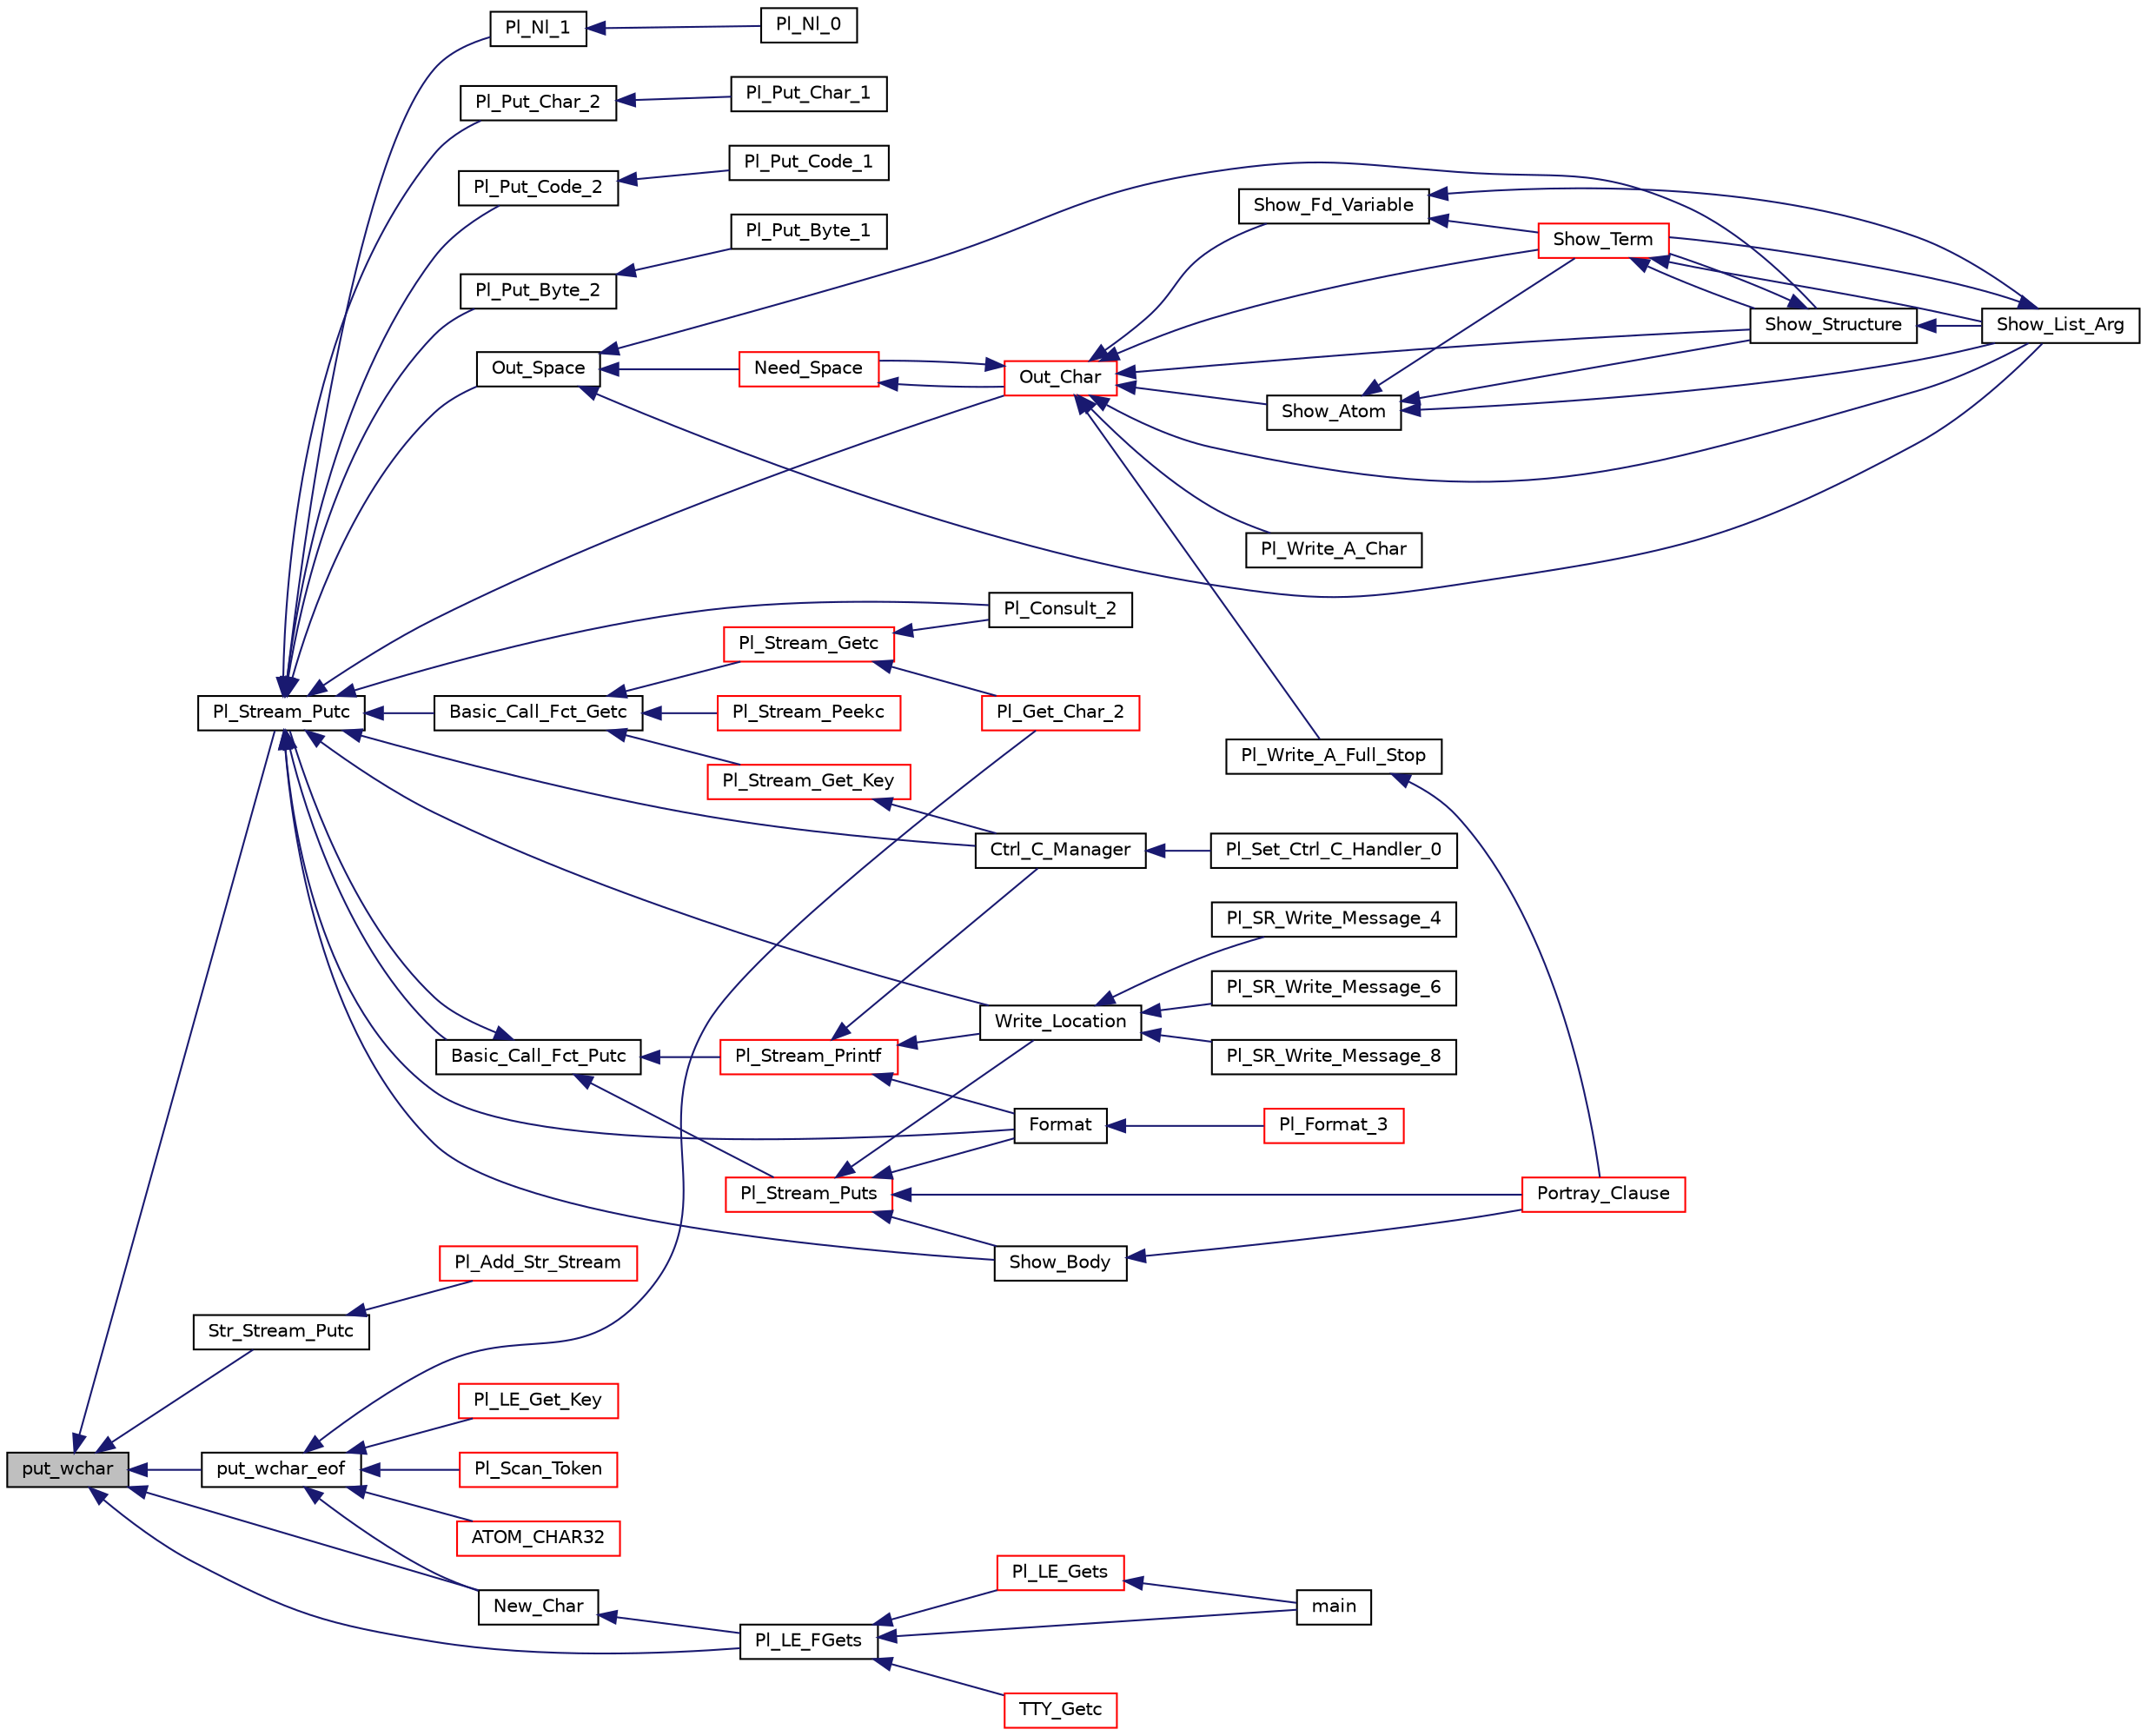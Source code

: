 digraph "put_wchar"
{
  edge [fontname="Helvetica",fontsize="10",labelfontname="Helvetica",labelfontsize="10"];
  node [fontname="Helvetica",fontsize="10",shape=record];
  rankdir="LR";
  Node1 [label="put_wchar",height=0.2,width=0.4,color="black", fillcolor="grey75", style="filled", fontcolor="black"];
  Node1 -> Node2 [dir="back",color="midnightblue",fontsize="10",style="solid"];
  Node2 [label="Pl_Stream_Putc",height=0.2,width=0.4,color="black", fillcolor="white", style="filled",URL="$stream__supp_8h.html#aaa89ed2e422788cf2648a9228868c1b6"];
  Node2 -> Node3 [dir="back",color="midnightblue",fontsize="10",style="solid"];
  Node3 [label="Pl_Put_Char_2",height=0.2,width=0.4,color="black", fillcolor="white", style="filled",URL="$char__io__c_8c.html#ad051b45cb87873826494cc35e1f1756f"];
  Node3 -> Node4 [dir="back",color="midnightblue",fontsize="10",style="solid"];
  Node4 [label="Pl_Put_Char_1",height=0.2,width=0.4,color="black", fillcolor="white", style="filled",URL="$char__io__c_8c.html#a55406b01d7f14bb4203b4207ab0dadd5"];
  Node2 -> Node5 [dir="back",color="midnightblue",fontsize="10",style="solid"];
  Node5 [label="Pl_Put_Code_2",height=0.2,width=0.4,color="black", fillcolor="white", style="filled",URL="$char__io__c_8c.html#a5b261a1b3c26174644f24a3a2d3eb0d3"];
  Node5 -> Node6 [dir="back",color="midnightblue",fontsize="10",style="solid"];
  Node6 [label="Pl_Put_Code_1",height=0.2,width=0.4,color="black", fillcolor="white", style="filled",URL="$char__io__c_8c.html#a350d0f03ab1557facda2cf67721ebd5f"];
  Node2 -> Node7 [dir="back",color="midnightblue",fontsize="10",style="solid"];
  Node7 [label="Pl_Put_Byte_2",height=0.2,width=0.4,color="black", fillcolor="white", style="filled",URL="$char__io__c_8c.html#a2a34e5a6c5fdfc2b59de8501dbc712a2"];
  Node7 -> Node8 [dir="back",color="midnightblue",fontsize="10",style="solid"];
  Node8 [label="Pl_Put_Byte_1",height=0.2,width=0.4,color="black", fillcolor="white", style="filled",URL="$char__io__c_8c.html#a32c9f0e0953020371fd4a68a02d47431"];
  Node2 -> Node9 [dir="back",color="midnightblue",fontsize="10",style="solid"];
  Node9 [label="Pl_Consult_2",height=0.2,width=0.4,color="black", fillcolor="white", style="filled",URL="$consult__c_8c.html#a1aeea9f76cdfe478ce18d2262b45f36a"];
  Node2 -> Node10 [dir="back",color="midnightblue",fontsize="10",style="solid"];
  Node10 [label="Format",height=0.2,width=0.4,color="black", fillcolor="white", style="filled",URL="$format__c_8c.html#aa12dcc50db0f65e767ec82fac2354c1f"];
  Node10 -> Node11 [dir="back",color="midnightblue",fontsize="10",style="solid"];
  Node11 [label="Pl_Format_3",height=0.2,width=0.4,color="red", fillcolor="white", style="filled",URL="$src__rdr__c_8c.html#a20338d45bcffed5bd8c0b0e854e2df77"];
  Node2 -> Node12 [dir="back",color="midnightblue",fontsize="10",style="solid"];
  Node12 [label="Show_Body",height=0.2,width=0.4,color="black", fillcolor="white", style="filled",URL="$pretty__c_8c.html#a5d1df2f621a924879ec37ee702663c46"];
  Node12 -> Node13 [dir="back",color="midnightblue",fontsize="10",style="solid"];
  Node13 [label="Portray_Clause",height=0.2,width=0.4,color="red", fillcolor="white", style="filled",URL="$pretty__c_8c.html#ad758febdc98ec1a347b52cb65f32d611"];
  Node2 -> Node14 [dir="back",color="midnightblue",fontsize="10",style="solid"];
  Node14 [label="Write_Location",height=0.2,width=0.4,color="black", fillcolor="white", style="filled",URL="$src__rdr__c_8c.html#a76060b6196147cfc17466a47143c28c8"];
  Node14 -> Node15 [dir="back",color="midnightblue",fontsize="10",style="solid"];
  Node15 [label="Pl_SR_Write_Message_4",height=0.2,width=0.4,color="black", fillcolor="white", style="filled",URL="$src__rdr__c_8c.html#ac19d7c92d943e88aa23241f71b098719"];
  Node14 -> Node16 [dir="back",color="midnightblue",fontsize="10",style="solid"];
  Node16 [label="Pl_SR_Write_Message_6",height=0.2,width=0.4,color="black", fillcolor="white", style="filled",URL="$src__rdr__c_8c.html#af2a12d4b1ba2b0c5a576426cfe64cd18"];
  Node14 -> Node17 [dir="back",color="midnightblue",fontsize="10",style="solid"];
  Node17 [label="Pl_SR_Write_Message_8",height=0.2,width=0.4,color="black", fillcolor="white", style="filled",URL="$src__rdr__c_8c.html#a031ea66c3dc7f9b2784bc9efa2887430"];
  Node2 -> Node18 [dir="back",color="midnightblue",fontsize="10",style="solid"];
  Node18 [label="Basic_Call_Fct_Getc",height=0.2,width=0.4,color="black", fillcolor="white", style="filled",URL="$stream__supp_8c.html#a60433157a606a8a781ead4648af6cc87"];
  Node18 -> Node19 [dir="back",color="midnightblue",fontsize="10",style="solid"];
  Node19 [label="Pl_Stream_Get_Key",height=0.2,width=0.4,color="red", fillcolor="white", style="filled",URL="$stream__supp_8h.html#a26cd9e00963fb491e6fa10c28d707bb0"];
  Node19 -> Node20 [dir="back",color="midnightblue",fontsize="10",style="solid"];
  Node20 [label="Ctrl_C_Manager",height=0.2,width=0.4,color="black", fillcolor="white", style="filled",URL="$top__level__c_8c.html#ac5412344b34dcaf81d8e802130005f66"];
  Node20 -> Node21 [dir="back",color="midnightblue",fontsize="10",style="solid"];
  Node21 [label="Pl_Set_Ctrl_C_Handler_0",height=0.2,width=0.4,color="black", fillcolor="white", style="filled",URL="$top__level__c_8c.html#a3483f2f20c8122c68fedd8249b0ad767"];
  Node18 -> Node22 [dir="back",color="midnightblue",fontsize="10",style="solid"];
  Node22 [label="Pl_Stream_Getc",height=0.2,width=0.4,color="red", fillcolor="white", style="filled",URL="$stream__supp_8h.html#a8889ae46064e72cc556ee7ba019f482f"];
  Node22 -> Node23 [dir="back",color="midnightblue",fontsize="10",style="solid"];
  Node23 [label="Pl_Get_Char_2",height=0.2,width=0.4,color="red", fillcolor="white", style="filled",URL="$char__io__c_8c.html#a080ced92212fa7639a46b1bb16cbcf30"];
  Node22 -> Node9 [dir="back",color="midnightblue",fontsize="10",style="solid"];
  Node18 -> Node24 [dir="back",color="midnightblue",fontsize="10",style="solid"];
  Node24 [label="Pl_Stream_Peekc",height=0.2,width=0.4,color="red", fillcolor="white", style="filled",URL="$stream__supp_8h.html#ae26778bf27551f6b4137131b6eb9766d"];
  Node2 -> Node25 [dir="back",color="midnightblue",fontsize="10",style="solid"];
  Node25 [label="Basic_Call_Fct_Putc",height=0.2,width=0.4,color="black", fillcolor="white", style="filled",URL="$stream__supp_8c.html#a8f331c65c933f08991e3d6622ffe538f"];
  Node25 -> Node2 [dir="back",color="midnightblue",fontsize="10",style="solid"];
  Node25 -> Node26 [dir="back",color="midnightblue",fontsize="10",style="solid"];
  Node26 [label="Pl_Stream_Puts",height=0.2,width=0.4,color="red", fillcolor="white", style="filled",URL="$stream__supp_8h.html#a31eee9920a69a51c28e0eac5eb3adedb"];
  Node26 -> Node10 [dir="back",color="midnightblue",fontsize="10",style="solid"];
  Node26 -> Node13 [dir="back",color="midnightblue",fontsize="10",style="solid"];
  Node26 -> Node12 [dir="back",color="midnightblue",fontsize="10",style="solid"];
  Node26 -> Node14 [dir="back",color="midnightblue",fontsize="10",style="solid"];
  Node25 -> Node27 [dir="back",color="midnightblue",fontsize="10",style="solid"];
  Node27 [label="Pl_Stream_Printf",height=0.2,width=0.4,color="red", fillcolor="white", style="filled",URL="$stream__supp_8h.html#aa0a1fdfbaae9e476151527d87510c0eb"];
  Node27 -> Node10 [dir="back",color="midnightblue",fontsize="10",style="solid"];
  Node27 -> Node14 [dir="back",color="midnightblue",fontsize="10",style="solid"];
  Node27 -> Node20 [dir="back",color="midnightblue",fontsize="10",style="solid"];
  Node2 -> Node20 [dir="back",color="midnightblue",fontsize="10",style="solid"];
  Node2 -> Node28 [dir="back",color="midnightblue",fontsize="10",style="solid"];
  Node28 [label="Pl_Nl_1",height=0.2,width=0.4,color="black", fillcolor="white", style="filled",URL="$write__c_8c.html#ad090c4a2132595a8e3c2152ae8187792"];
  Node28 -> Node29 [dir="back",color="midnightblue",fontsize="10",style="solid"];
  Node29 [label="Pl_Nl_0",height=0.2,width=0.4,color="black", fillcolor="white", style="filled",URL="$write__c_8c.html#ac2ca92cd47c1e0a46e9df8ddb8f9a6e4"];
  Node2 -> Node30 [dir="back",color="midnightblue",fontsize="10",style="solid"];
  Node30 [label="Out_Space",height=0.2,width=0.4,color="black", fillcolor="white", style="filled",URL="$write__supp_8c.html#a1b8fd4efcb94323a3da3336c022a49d3"];
  Node30 -> Node31 [dir="back",color="midnightblue",fontsize="10",style="solid"];
  Node31 [label="Need_Space",height=0.2,width=0.4,color="red", fillcolor="white", style="filled",URL="$write__supp_8c.html#a1accd85dd273c868523287f70409e55a"];
  Node31 -> Node32 [dir="back",color="midnightblue",fontsize="10",style="solid"];
  Node32 [label="Out_Char",height=0.2,width=0.4,color="red", fillcolor="white", style="filled",URL="$write__supp_8c.html#a0716e3969018be737068cbe8bb31c568"];
  Node32 -> Node31 [dir="back",color="midnightblue",fontsize="10",style="solid"];
  Node32 -> Node33 [dir="back",color="midnightblue",fontsize="10",style="solid"];
  Node33 [label="Pl_Write_A_Full_Stop",height=0.2,width=0.4,color="black", fillcolor="white", style="filled",URL="$write__supp_8h.html#a2ab18ffafce65f3d9266910611bbb3c2"];
  Node33 -> Node13 [dir="back",color="midnightblue",fontsize="10",style="solid"];
  Node32 -> Node34 [dir="back",color="midnightblue",fontsize="10",style="solid"];
  Node34 [label="Pl_Write_A_Char",height=0.2,width=0.4,color="black", fillcolor="white", style="filled",URL="$write__supp_8h.html#ac1ee3981d96bc86a9aa3875c24579588"];
  Node32 -> Node35 [dir="back",color="midnightblue",fontsize="10",style="solid"];
  Node35 [label="Show_Term",height=0.2,width=0.4,color="red", fillcolor="white", style="filled",URL="$write__supp_8c.html#a3bf50747586d61c7ad0cb5b3f661303c"];
  Node35 -> Node36 [dir="back",color="midnightblue",fontsize="10",style="solid"];
  Node36 [label="Show_List_Arg",height=0.2,width=0.4,color="black", fillcolor="white", style="filled",URL="$write__supp_8c.html#a6edee9acb531f74d73c3f0799cefe7ba"];
  Node36 -> Node35 [dir="back",color="midnightblue",fontsize="10",style="solid"];
  Node35 -> Node37 [dir="back",color="midnightblue",fontsize="10",style="solid"];
  Node37 [label="Show_Structure",height=0.2,width=0.4,color="black", fillcolor="white", style="filled",URL="$write__supp_8c.html#a46188cb675250e1319c815a92d98d574"];
  Node37 -> Node35 [dir="back",color="midnightblue",fontsize="10",style="solid"];
  Node37 -> Node36 [dir="back",color="midnightblue",fontsize="10",style="solid"];
  Node32 -> Node38 [dir="back",color="midnightblue",fontsize="10",style="solid"];
  Node38 [label="Show_Fd_Variable",height=0.2,width=0.4,color="black", fillcolor="white", style="filled",URL="$write__supp_8c.html#aa4bd3724ca8f20102308c707395e0334"];
  Node38 -> Node35 [dir="back",color="midnightblue",fontsize="10",style="solid"];
  Node38 -> Node36 [dir="back",color="midnightblue",fontsize="10",style="solid"];
  Node32 -> Node39 [dir="back",color="midnightblue",fontsize="10",style="solid"];
  Node39 [label="Show_Atom",height=0.2,width=0.4,color="black", fillcolor="white", style="filled",URL="$write__supp_8c.html#ab9528524a1da895e0a90a3cff8fc8034"];
  Node39 -> Node35 [dir="back",color="midnightblue",fontsize="10",style="solid"];
  Node39 -> Node36 [dir="back",color="midnightblue",fontsize="10",style="solid"];
  Node39 -> Node37 [dir="back",color="midnightblue",fontsize="10",style="solid"];
  Node32 -> Node36 [dir="back",color="midnightblue",fontsize="10",style="solid"];
  Node32 -> Node37 [dir="back",color="midnightblue",fontsize="10",style="solid"];
  Node30 -> Node36 [dir="back",color="midnightblue",fontsize="10",style="solid"];
  Node30 -> Node37 [dir="back",color="midnightblue",fontsize="10",style="solid"];
  Node2 -> Node32 [dir="back",color="midnightblue",fontsize="10",style="solid"];
  Node1 -> Node40 [dir="back",color="midnightblue",fontsize="10",style="solid"];
  Node40 [label="Str_Stream_Putc",height=0.2,width=0.4,color="black", fillcolor="white", style="filled",URL="$stream__supp_8c.html#aa573baf1086a8ffbc5f241442c2d55ad"];
  Node40 -> Node41 [dir="back",color="midnightblue",fontsize="10",style="solid"];
  Node41 [label="Pl_Add_Str_Stream",height=0.2,width=0.4,color="red", fillcolor="white", style="filled",URL="$stream__supp_8h.html#abc6cb27a35dbac2ebfa72acf4808b2ce"];
  Node1 -> Node42 [dir="back",color="midnightblue",fontsize="10",style="solid"];
  Node42 [label="put_wchar_eof",height=0.2,width=0.4,color="black", fillcolor="white", style="filled",URL="$pl__wchar_8h.html#a0e3acef785ce9c91e56ba566193d4cee"];
  Node42 -> Node23 [dir="back",color="midnightblue",fontsize="10",style="solid"];
  Node42 -> Node43 [dir="back",color="midnightblue",fontsize="10",style="solid"];
  Node43 [label="Pl_Scan_Token",height=0.2,width=0.4,color="red", fillcolor="white", style="filled",URL="$scan__supp_8h.html#acfe8a80f1f9f8630c33f946117670c47"];
  Node42 -> Node44 [dir="back",color="midnightblue",fontsize="10",style="solid"];
  Node44 [label="ATOM_CHAR32",height=0.2,width=0.4,color="red", fillcolor="white", style="filled",URL="$atom_8h.html#ae3755451560fb2286cda72948613200f"];
  Node42 -> Node45 [dir="back",color="midnightblue",fontsize="10",style="solid"];
  Node45 [label="New_Char",height=0.2,width=0.4,color="black", fillcolor="white", style="filled",URL="$linedit_8c.html#aebb161ce36a3dd90b7acd272e2c91df0"];
  Node45 -> Node46 [dir="back",color="midnightblue",fontsize="10",style="solid"];
  Node46 [label="Pl_LE_FGets",height=0.2,width=0.4,color="black", fillcolor="white", style="filled",URL="$linedit_8h.html#afc3f434a6c8f1502ac218732fbc625f5"];
  Node46 -> Node47 [dir="back",color="midnightblue",fontsize="10",style="solid"];
  Node47 [label="TTY_Getc",height=0.2,width=0.4,color="red", fillcolor="white", style="filled",URL="$stream__supp_8c.html#af724b584a512fb1443bbf02c4ae0d153"];
  Node46 -> Node48 [dir="back",color="midnightblue",fontsize="10",style="solid"];
  Node48 [label="Pl_LE_Gets",height=0.2,width=0.4,color="red", fillcolor="white", style="filled",URL="$linedit_8h.html#aaa0d7627c7e48ff6b19dea876609eaf5"];
  Node48 -> Node49 [dir="back",color="midnightblue",fontsize="10",style="solid"];
  Node49 [label="main",height=0.2,width=0.4,color="black", fillcolor="white", style="filled",URL="$test__linedit_8c.html#a0ddf1224851353fc92bfbff6f499fa97"];
  Node46 -> Node49 [dir="back",color="midnightblue",fontsize="10",style="solid"];
  Node42 -> Node50 [dir="back",color="midnightblue",fontsize="10",style="solid"];
  Node50 [label="Pl_LE_Get_Key",height=0.2,width=0.4,color="red", fillcolor="white", style="filled",URL="$linedit_8h.html#a4f1c0c59dd4227be9ac33ccc96c7d8d9"];
  Node1 -> Node46 [dir="back",color="midnightblue",fontsize="10",style="solid"];
  Node1 -> Node45 [dir="back",color="midnightblue",fontsize="10",style="solid"];
}
